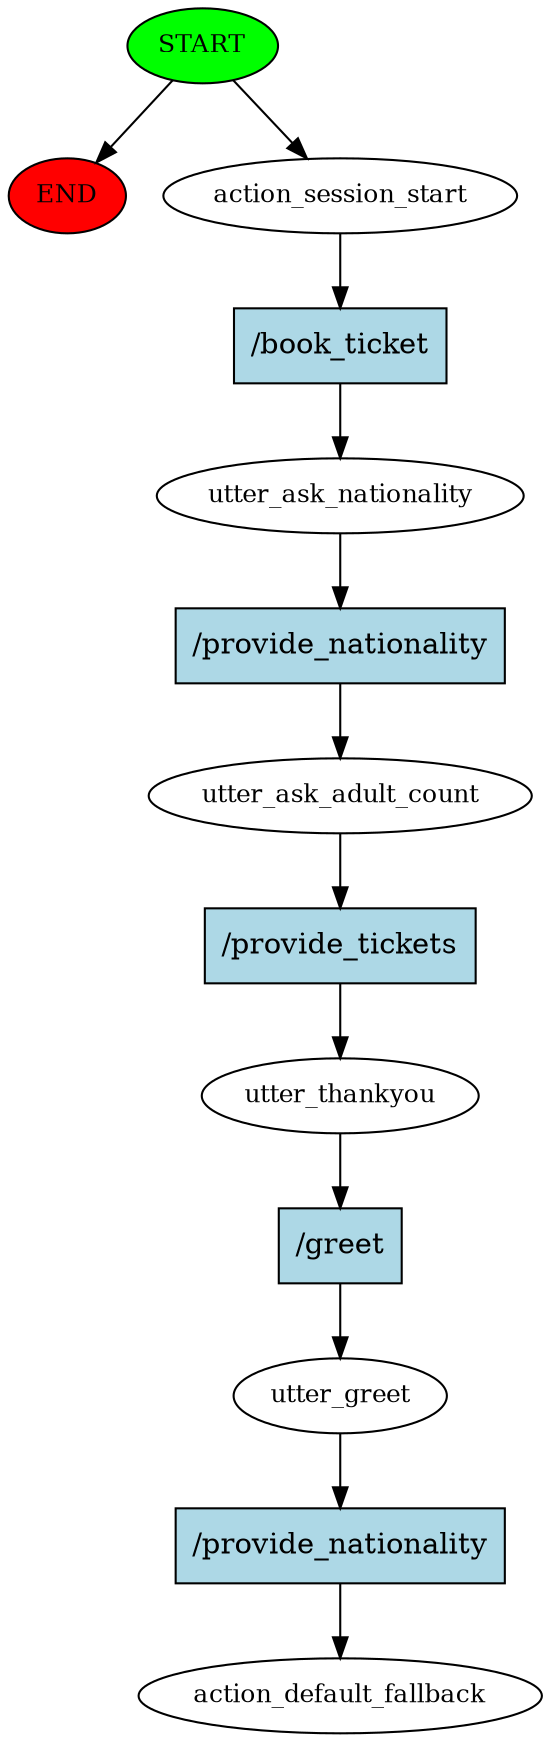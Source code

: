 digraph  {
0 [class="start active", fillcolor=green, fontsize=12, label=START, style=filled];
"-1" [class=end, fillcolor=red, fontsize=12, label=END, style=filled];
1 [class=active, fontsize=12, label=action_session_start];
2 [class=active, fontsize=12, label=utter_ask_nationality];
3 [class=active, fontsize=12, label=utter_ask_adult_count];
4 [class=active, fontsize=12, label=utter_thankyou];
5 [class=active, fontsize=12, label=utter_greet];
6 [class="dashed active", fontsize=12, label=action_default_fallback];
7 [class="intent active", fillcolor=lightblue, label="/book_ticket", shape=rect, style=filled];
8 [class="intent active", fillcolor=lightblue, label="/provide_nationality", shape=rect, style=filled];
9 [class="intent active", fillcolor=lightblue, label="/provide_tickets", shape=rect, style=filled];
10 [class="intent active", fillcolor=lightblue, label="/greet", shape=rect, style=filled];
11 [class="intent active", fillcolor=lightblue, label="/provide_nationality", shape=rect, style=filled];
0 -> "-1"  [class="", key=NONE, label=""];
0 -> 1  [class=active, key=NONE, label=""];
1 -> 7  [class=active, key=0];
2 -> 8  [class=active, key=0];
3 -> 9  [class=active, key=0];
4 -> 10  [class=active, key=0];
5 -> 11  [class=active, key=0];
7 -> 2  [class=active, key=0];
8 -> 3  [class=active, key=0];
9 -> 4  [class=active, key=0];
10 -> 5  [class=active, key=0];
11 -> 6  [class=active, key=0];
}
